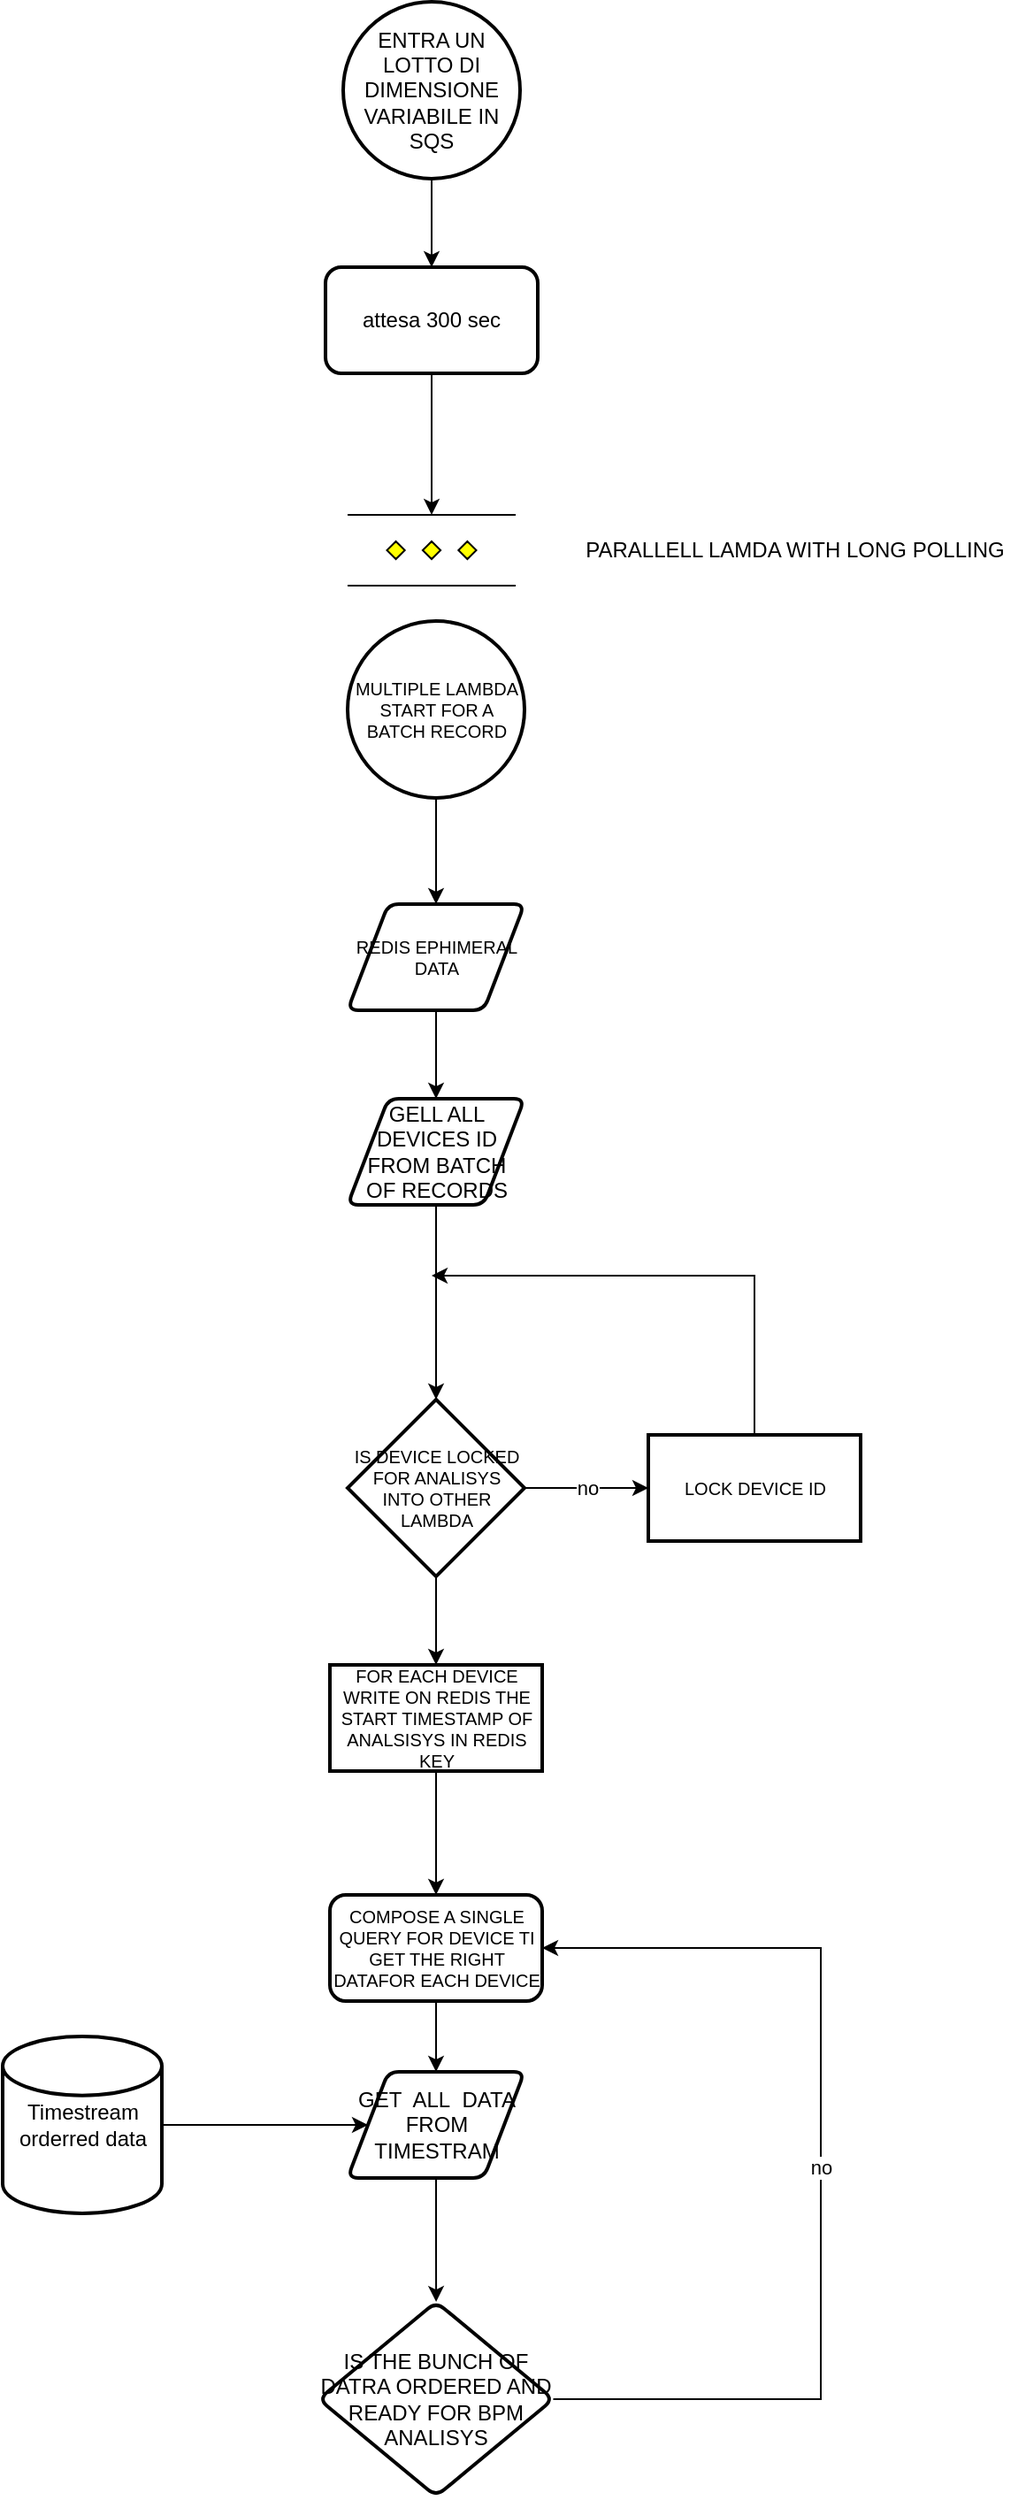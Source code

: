 <mxfile version="21.3.6" type="github">
  <diagram name="Pagina-1" id="I4tZ05rGtTGTqo60egdI">
    <mxGraphModel dx="1434" dy="788" grid="1" gridSize="10" guides="1" tooltips="1" connect="1" arrows="1" fold="1" page="1" pageScale="1" pageWidth="827" pageHeight="1169" math="0" shadow="0">
      <root>
        <mxCell id="0" />
        <mxCell id="1" parent="0" />
        <mxCell id="9s9rQdnHP5pSKX04gDDb-5" value="" style="edgeStyle=orthogonalEdgeStyle;rounded=0;orthogonalLoop=1;jettySize=auto;html=1;" edge="1" parent="1" source="9s9rQdnHP5pSKX04gDDb-3" target="9s9rQdnHP5pSKX04gDDb-4">
          <mxGeometry relative="1" as="geometry" />
        </mxCell>
        <mxCell id="9s9rQdnHP5pSKX04gDDb-3" value="ENTRA UN LOTTO DI DIMENSIONE VARIABILE IN SQS" style="strokeWidth=2;html=1;shape=mxgraph.flowchart.start_2;whiteSpace=wrap;" vertex="1" parent="1">
          <mxGeometry x="390" y="70" width="100" height="100" as="geometry" />
        </mxCell>
        <mxCell id="9s9rQdnHP5pSKX04gDDb-7" style="edgeStyle=orthogonalEdgeStyle;rounded=0;orthogonalLoop=1;jettySize=auto;html=1;" edge="1" parent="1" source="9s9rQdnHP5pSKX04gDDb-4" target="9s9rQdnHP5pSKX04gDDb-6">
          <mxGeometry relative="1" as="geometry" />
        </mxCell>
        <mxCell id="9s9rQdnHP5pSKX04gDDb-4" value="attesa 300 sec" style="rounded=1;whiteSpace=wrap;html=1;strokeWidth=2;" vertex="1" parent="1">
          <mxGeometry x="380" y="220" width="120" height="60" as="geometry" />
        </mxCell>
        <mxCell id="9s9rQdnHP5pSKX04gDDb-6" value="" style="verticalLabelPosition=bottom;verticalAlign=top;html=1;shape=mxgraph.flowchart.parallel_mode;pointerEvents=1" vertex="1" parent="1">
          <mxGeometry x="392.5" y="360" width="95" height="40" as="geometry" />
        </mxCell>
        <mxCell id="9s9rQdnHP5pSKX04gDDb-8" value="PARALLELL LAMDA WITH LONG POLLING" style="text;html=1;align=center;verticalAlign=middle;resizable=0;points=[];autosize=1;strokeColor=none;fillColor=none;" vertex="1" parent="1">
          <mxGeometry x="515" y="365" width="260" height="30" as="geometry" />
        </mxCell>
        <mxCell id="9s9rQdnHP5pSKX04gDDb-25" style="edgeStyle=orthogonalEdgeStyle;rounded=0;orthogonalLoop=1;jettySize=auto;html=1;" edge="1" parent="1" source="9s9rQdnHP5pSKX04gDDb-9" target="9s9rQdnHP5pSKX04gDDb-24">
          <mxGeometry relative="1" as="geometry" />
        </mxCell>
        <mxCell id="9s9rQdnHP5pSKX04gDDb-9" value="Timestream orderred data" style="strokeWidth=2;html=1;shape=mxgraph.flowchart.database;whiteSpace=wrap;" vertex="1" parent="1">
          <mxGeometry x="197.5" y="1220" width="90" height="100" as="geometry" />
        </mxCell>
        <mxCell id="9s9rQdnHP5pSKX04gDDb-17" value="" style="edgeStyle=orthogonalEdgeStyle;rounded=0;orthogonalLoop=1;jettySize=auto;html=1;" edge="1" parent="1" source="9s9rQdnHP5pSKX04gDDb-10" target="9s9rQdnHP5pSKX04gDDb-16">
          <mxGeometry relative="1" as="geometry" />
        </mxCell>
        <mxCell id="9s9rQdnHP5pSKX04gDDb-10" value="REDIS EPHIMERAL DATA" style="shape=parallelogram;html=1;strokeWidth=2;perimeter=parallelogramPerimeter;whiteSpace=wrap;rounded=1;arcSize=12;size=0.23;fontSize=10;" vertex="1" parent="1">
          <mxGeometry x="392.5" y="580" width="100" height="60" as="geometry" />
        </mxCell>
        <mxCell id="9s9rQdnHP5pSKX04gDDb-13" value="" style="edgeStyle=orthogonalEdgeStyle;rounded=0;orthogonalLoop=1;jettySize=auto;html=1;fontSize=10;" edge="1" parent="1" source="9s9rQdnHP5pSKX04gDDb-11" target="9s9rQdnHP5pSKX04gDDb-10">
          <mxGeometry relative="1" as="geometry" />
        </mxCell>
        <mxCell id="9s9rQdnHP5pSKX04gDDb-11" value="MULTIPLE LAMBDA START FOR A BATCH RECORD" style="strokeWidth=2;html=1;shape=mxgraph.flowchart.start_2;whiteSpace=wrap;fontSize=10;" vertex="1" parent="1">
          <mxGeometry x="392.5" y="420" width="100" height="100" as="geometry" />
        </mxCell>
        <mxCell id="9s9rQdnHP5pSKX04gDDb-20" value="no" style="edgeStyle=orthogonalEdgeStyle;rounded=0;orthogonalLoop=1;jettySize=auto;html=1;" edge="1" parent="1" source="9s9rQdnHP5pSKX04gDDb-12" target="9s9rQdnHP5pSKX04gDDb-19">
          <mxGeometry relative="1" as="geometry" />
        </mxCell>
        <mxCell id="9s9rQdnHP5pSKX04gDDb-23" value="" style="edgeStyle=orthogonalEdgeStyle;rounded=0;orthogonalLoop=1;jettySize=auto;html=1;" edge="1" parent="1" source="9s9rQdnHP5pSKX04gDDb-12" target="9s9rQdnHP5pSKX04gDDb-22">
          <mxGeometry relative="1" as="geometry" />
        </mxCell>
        <mxCell id="9s9rQdnHP5pSKX04gDDb-12" value="IS DEVICE LOCKED FOR ANALISYS INTO OTHER LAMBDA" style="strokeWidth=2;html=1;shape=mxgraph.flowchart.decision;whiteSpace=wrap;fontSize=10;" vertex="1" parent="1">
          <mxGeometry x="392.5" y="860" width="100" height="100" as="geometry" />
        </mxCell>
        <mxCell id="9s9rQdnHP5pSKX04gDDb-18" value="" style="edgeStyle=orthogonalEdgeStyle;rounded=0;orthogonalLoop=1;jettySize=auto;html=1;" edge="1" parent="1" source="9s9rQdnHP5pSKX04gDDb-16" target="9s9rQdnHP5pSKX04gDDb-12">
          <mxGeometry relative="1" as="geometry" />
        </mxCell>
        <mxCell id="9s9rQdnHP5pSKX04gDDb-16" value="GELL ALL DEVICES ID FROM BATCH OF RECORDS" style="shape=parallelogram;html=1;strokeWidth=2;perimeter=parallelogramPerimeter;whiteSpace=wrap;rounded=1;arcSize=12;size=0.23;" vertex="1" parent="1">
          <mxGeometry x="392.5" y="690" width="100" height="60" as="geometry" />
        </mxCell>
        <mxCell id="9s9rQdnHP5pSKX04gDDb-21" style="edgeStyle=orthogonalEdgeStyle;rounded=0;orthogonalLoop=1;jettySize=auto;html=1;" edge="1" parent="1" source="9s9rQdnHP5pSKX04gDDb-19">
          <mxGeometry relative="1" as="geometry">
            <mxPoint x="440" y="790" as="targetPoint" />
            <Array as="points">
              <mxPoint x="623" y="790" />
            </Array>
          </mxGeometry>
        </mxCell>
        <mxCell id="9s9rQdnHP5pSKX04gDDb-19" value="LOCK DEVICE ID" style="whiteSpace=wrap;html=1;fontSize=10;strokeWidth=2;" vertex="1" parent="1">
          <mxGeometry x="562.5" y="880" width="120" height="60" as="geometry" />
        </mxCell>
        <mxCell id="9s9rQdnHP5pSKX04gDDb-29" value="" style="edgeStyle=orthogonalEdgeStyle;rounded=0;orthogonalLoop=1;jettySize=auto;html=1;" edge="1" parent="1" source="9s9rQdnHP5pSKX04gDDb-22" target="9s9rQdnHP5pSKX04gDDb-28">
          <mxGeometry relative="1" as="geometry" />
        </mxCell>
        <mxCell id="9s9rQdnHP5pSKX04gDDb-22" value="FOR EACH DEVICE WRITE ON REDIS THE START TIMESTAMP OF ANALSISYS IN REDIS KEY" style="whiteSpace=wrap;html=1;fontSize=10;strokeWidth=2;" vertex="1" parent="1">
          <mxGeometry x="382.5" y="1010" width="120" height="60" as="geometry" />
        </mxCell>
        <mxCell id="9s9rQdnHP5pSKX04gDDb-32" value="" style="edgeStyle=orthogonalEdgeStyle;rounded=0;orthogonalLoop=1;jettySize=auto;html=1;" edge="1" parent="1" source="9s9rQdnHP5pSKX04gDDb-24" target="9s9rQdnHP5pSKX04gDDb-31">
          <mxGeometry relative="1" as="geometry" />
        </mxCell>
        <mxCell id="9s9rQdnHP5pSKX04gDDb-24" value="GET&amp;nbsp; ALL&amp;nbsp; DATA FROM TIMESTRAM" style="shape=parallelogram;html=1;strokeWidth=2;perimeter=parallelogramPerimeter;whiteSpace=wrap;rounded=1;arcSize=12;size=0.23;" vertex="1" parent="1">
          <mxGeometry x="392.5" y="1240" width="100" height="60" as="geometry" />
        </mxCell>
        <mxCell id="9s9rQdnHP5pSKX04gDDb-30" value="" style="edgeStyle=orthogonalEdgeStyle;rounded=0;orthogonalLoop=1;jettySize=auto;html=1;" edge="1" parent="1" source="9s9rQdnHP5pSKX04gDDb-28" target="9s9rQdnHP5pSKX04gDDb-24">
          <mxGeometry relative="1" as="geometry" />
        </mxCell>
        <mxCell id="9s9rQdnHP5pSKX04gDDb-28" value="COMPOSE A SINGLE QUERY FOR DEVICE TI GET THE RIGHT DATAFOR EACH DEVICE" style="rounded=1;whiteSpace=wrap;html=1;fontSize=10;strokeWidth=2;" vertex="1" parent="1">
          <mxGeometry x="382.5" y="1140" width="120" height="60" as="geometry" />
        </mxCell>
        <mxCell id="9s9rQdnHP5pSKX04gDDb-33" value="no" style="edgeStyle=orthogonalEdgeStyle;rounded=0;orthogonalLoop=1;jettySize=auto;html=1;entryX=1;entryY=0.5;entryDx=0;entryDy=0;" edge="1" parent="1" source="9s9rQdnHP5pSKX04gDDb-31" target="9s9rQdnHP5pSKX04gDDb-28">
          <mxGeometry relative="1" as="geometry">
            <Array as="points">
              <mxPoint x="660" y="1425" />
              <mxPoint x="660" y="1170" />
            </Array>
          </mxGeometry>
        </mxCell>
        <mxCell id="9s9rQdnHP5pSKX04gDDb-31" value="IS THE BUNCH OF DATRA ORDERED AND READY FOR BPM ANALISYS" style="rhombus;whiteSpace=wrap;html=1;strokeWidth=2;rounded=1;arcSize=12;" vertex="1" parent="1">
          <mxGeometry x="376.25" y="1370" width="132.5" height="110" as="geometry" />
        </mxCell>
      </root>
    </mxGraphModel>
  </diagram>
</mxfile>
